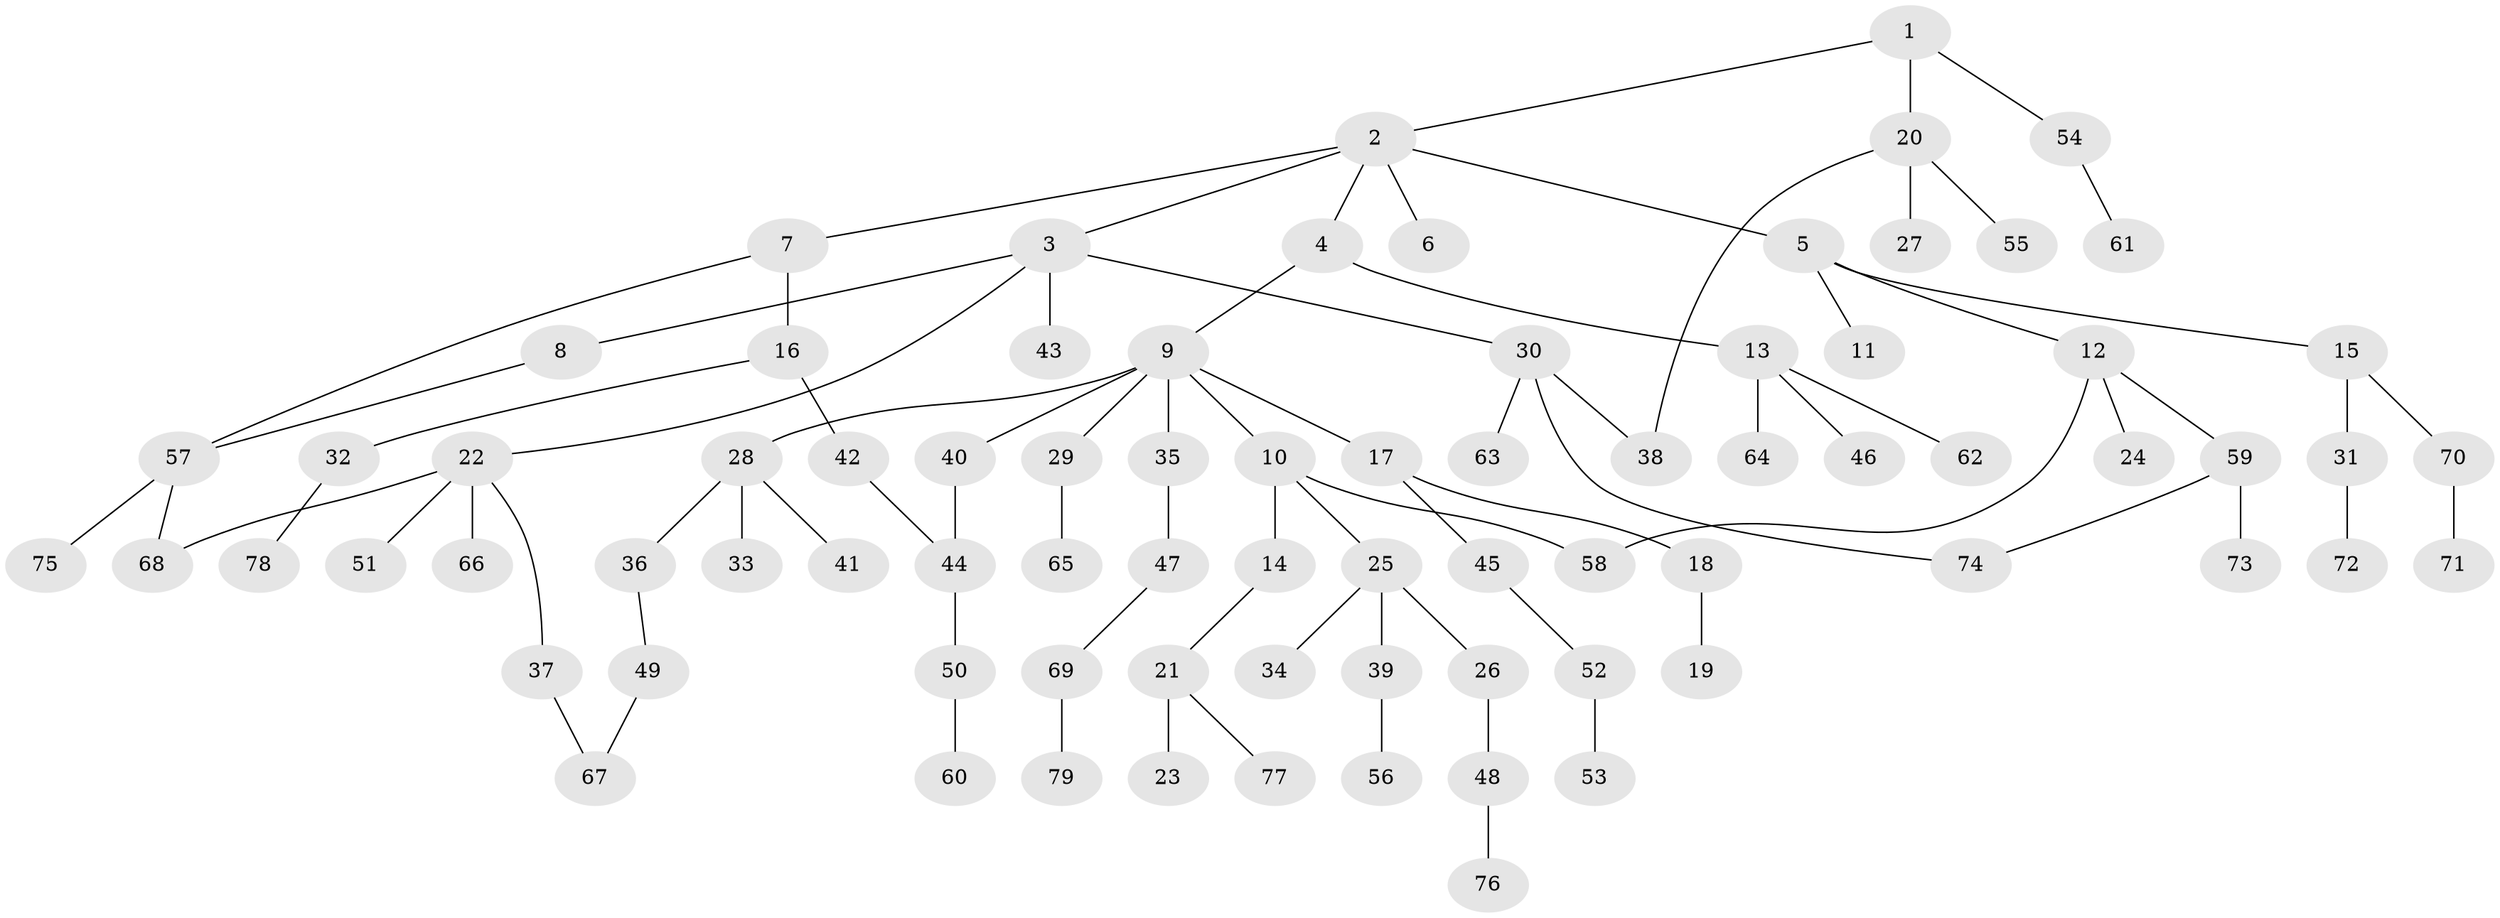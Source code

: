 // coarse degree distribution, {7: 0.03773584905660377, 4: 0.11320754716981132, 3: 0.1509433962264151, 6: 0.018867924528301886, 1: 0.4716981132075472, 2: 0.18867924528301888, 5: 0.018867924528301886}
// Generated by graph-tools (version 1.1) at 2025/51/02/27/25 19:51:39]
// undirected, 79 vertices, 85 edges
graph export_dot {
graph [start="1"]
  node [color=gray90,style=filled];
  1;
  2;
  3;
  4;
  5;
  6;
  7;
  8;
  9;
  10;
  11;
  12;
  13;
  14;
  15;
  16;
  17;
  18;
  19;
  20;
  21;
  22;
  23;
  24;
  25;
  26;
  27;
  28;
  29;
  30;
  31;
  32;
  33;
  34;
  35;
  36;
  37;
  38;
  39;
  40;
  41;
  42;
  43;
  44;
  45;
  46;
  47;
  48;
  49;
  50;
  51;
  52;
  53;
  54;
  55;
  56;
  57;
  58;
  59;
  60;
  61;
  62;
  63;
  64;
  65;
  66;
  67;
  68;
  69;
  70;
  71;
  72;
  73;
  74;
  75;
  76;
  77;
  78;
  79;
  1 -- 2;
  1 -- 20;
  1 -- 54;
  2 -- 3;
  2 -- 4;
  2 -- 5;
  2 -- 6;
  2 -- 7;
  3 -- 8;
  3 -- 22;
  3 -- 30;
  3 -- 43;
  4 -- 9;
  4 -- 13;
  5 -- 11;
  5 -- 12;
  5 -- 15;
  7 -- 16;
  7 -- 57;
  8 -- 57;
  9 -- 10;
  9 -- 17;
  9 -- 28;
  9 -- 29;
  9 -- 35;
  9 -- 40;
  10 -- 14;
  10 -- 25;
  10 -- 58;
  12 -- 24;
  12 -- 58;
  12 -- 59;
  13 -- 46;
  13 -- 62;
  13 -- 64;
  14 -- 21;
  15 -- 31;
  15 -- 70;
  16 -- 32;
  16 -- 42;
  17 -- 18;
  17 -- 45;
  18 -- 19;
  20 -- 27;
  20 -- 38;
  20 -- 55;
  21 -- 23;
  21 -- 77;
  22 -- 37;
  22 -- 51;
  22 -- 66;
  22 -- 68;
  25 -- 26;
  25 -- 34;
  25 -- 39;
  26 -- 48;
  28 -- 33;
  28 -- 36;
  28 -- 41;
  29 -- 65;
  30 -- 63;
  30 -- 74;
  30 -- 38;
  31 -- 72;
  32 -- 78;
  35 -- 47;
  36 -- 49;
  37 -- 67;
  39 -- 56;
  40 -- 44;
  42 -- 44;
  44 -- 50;
  45 -- 52;
  47 -- 69;
  48 -- 76;
  49 -- 67;
  50 -- 60;
  52 -- 53;
  54 -- 61;
  57 -- 68;
  57 -- 75;
  59 -- 73;
  59 -- 74;
  69 -- 79;
  70 -- 71;
}
